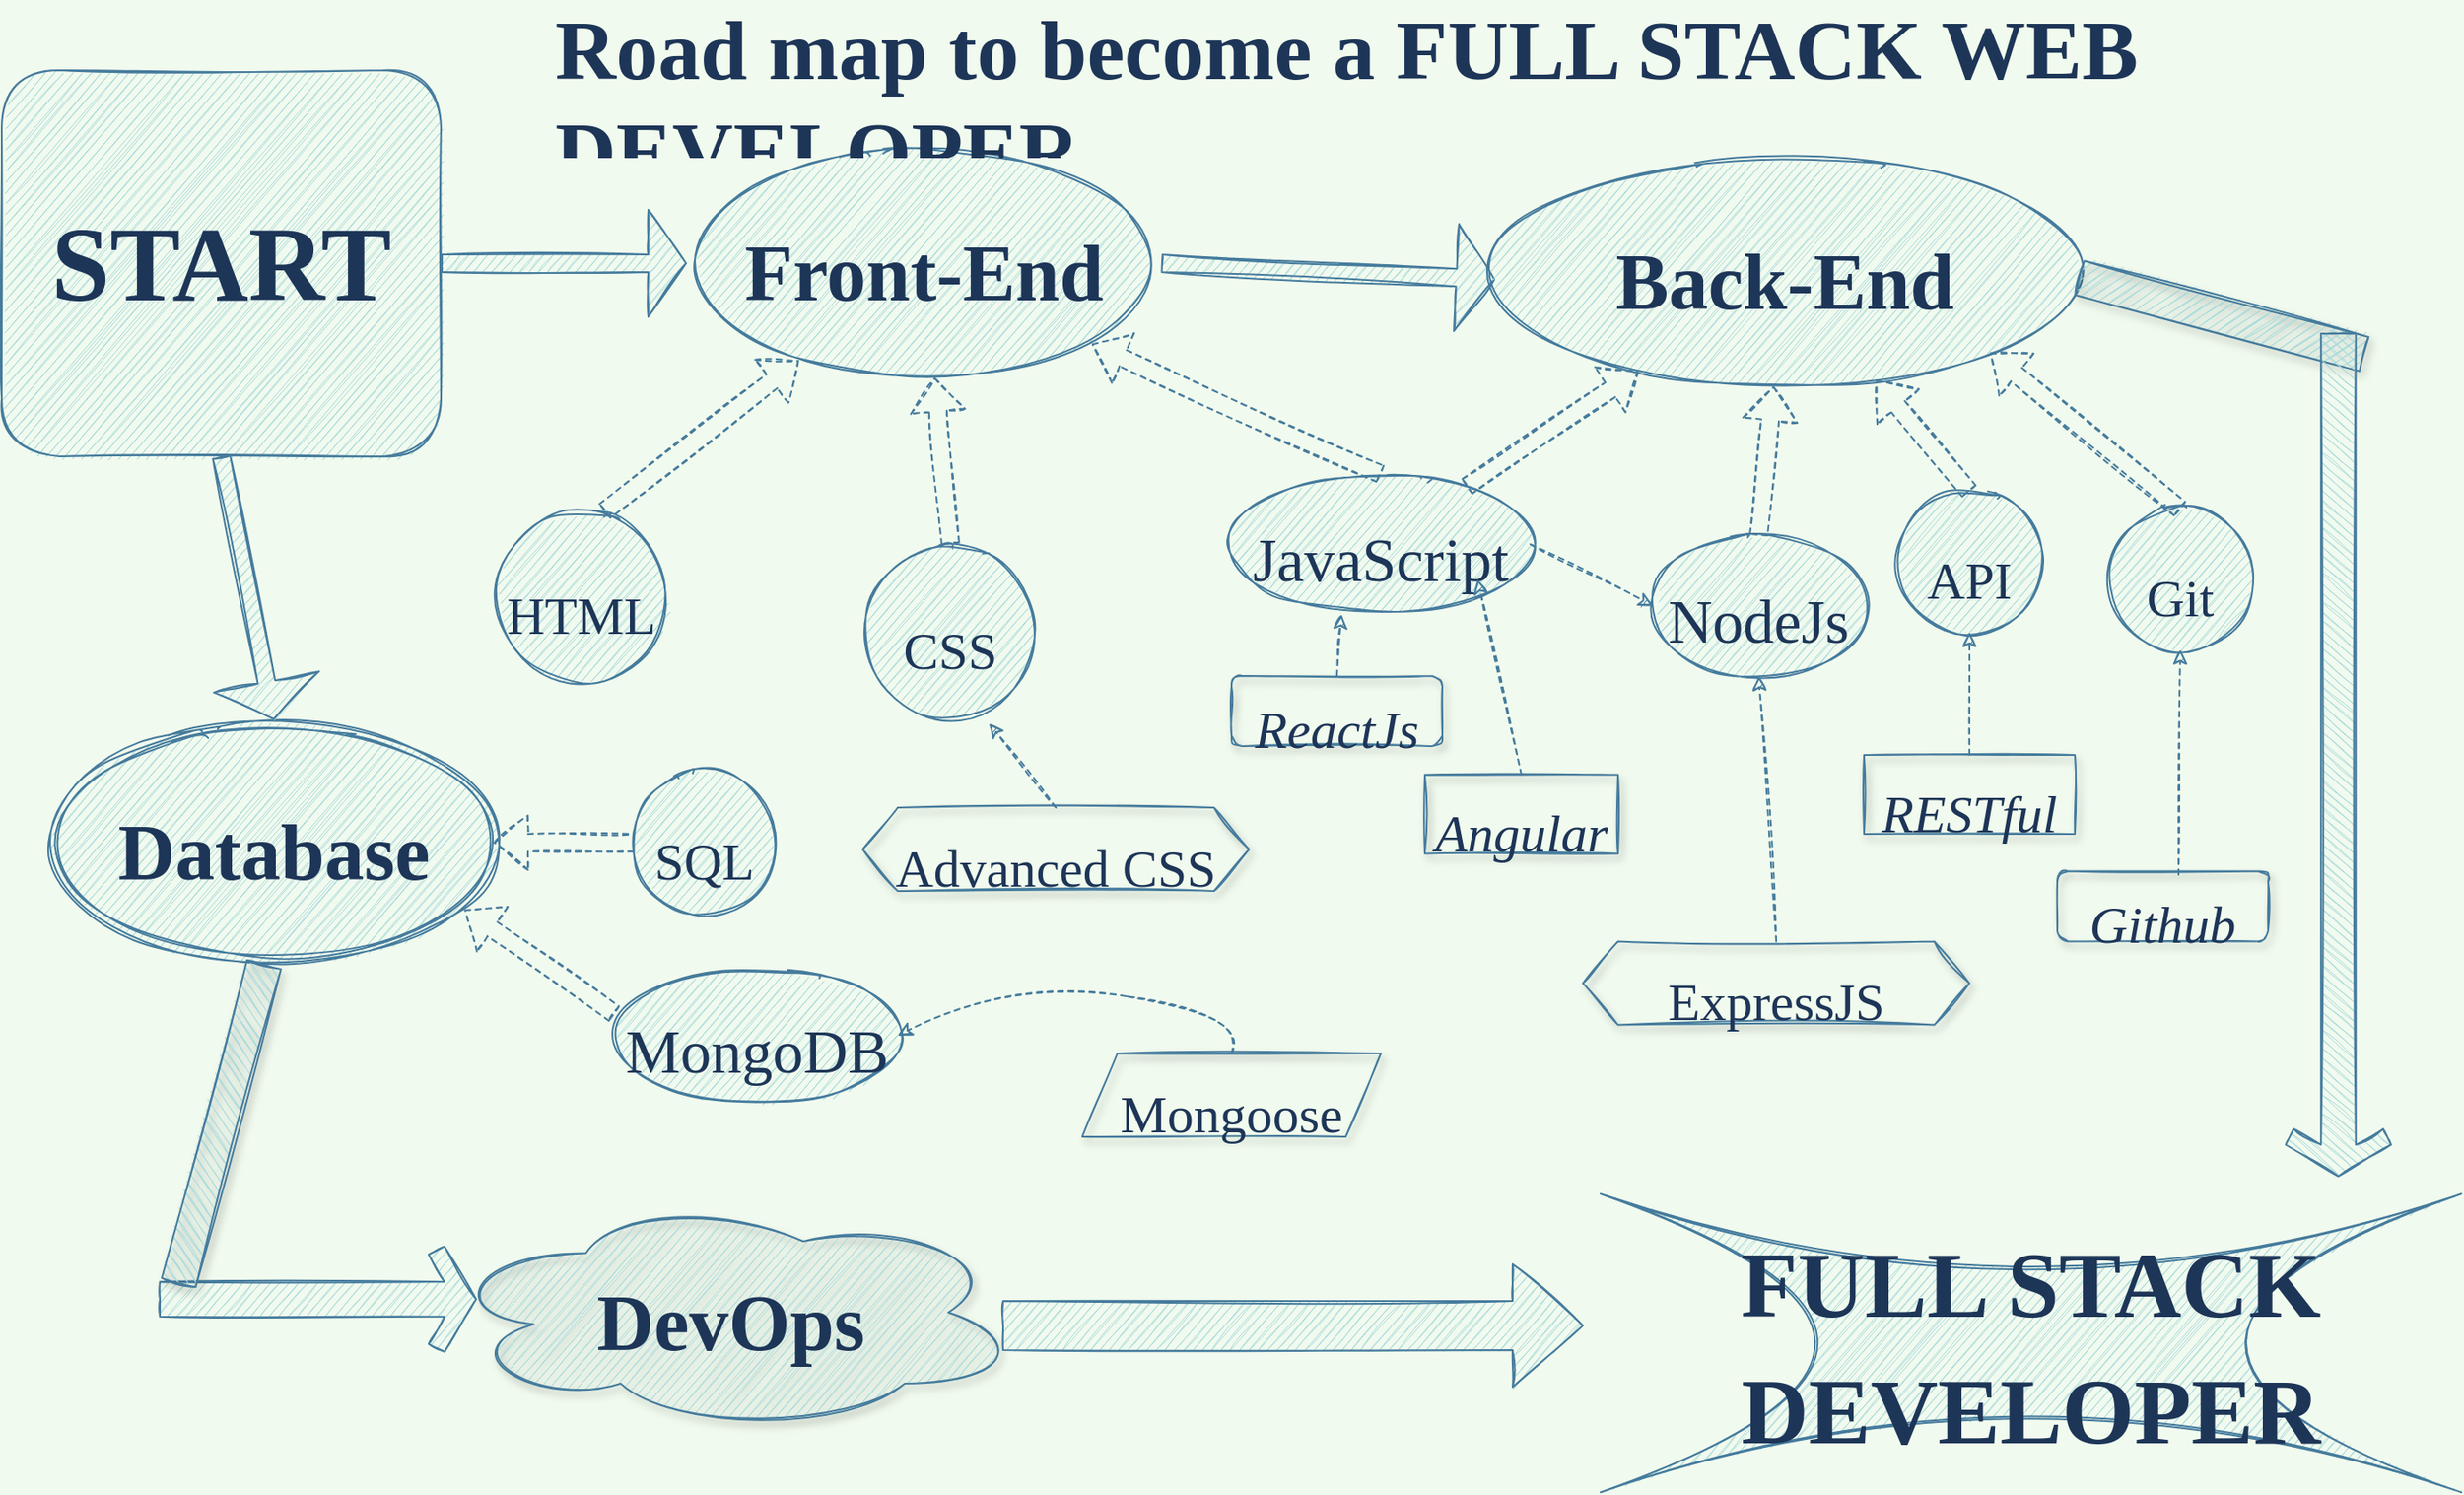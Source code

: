 <mxfile version="14.1.3" type="github">
  <diagram id="CsrqnA929PZ32z1xLhLB" name="Page-1">
    <mxGraphModel dx="1488" dy="898" grid="1" gridSize="10" guides="1" tooltips="1" connect="1" arrows="1" fold="1" page="1" pageScale="1" pageWidth="1400" pageHeight="850" background="#F1FAEE" math="0" shadow="0">
      <root>
        <mxCell id="0" />
        <mxCell id="1" parent="0" />
        <mxCell id="RULEtSPXPsWNLCoPCkr5-1" value="&lt;font style=&quot;font-size: 60px;&quot;&gt;&lt;b style=&quot;font-size: 60px;&quot;&gt;START&lt;/b&gt;&lt;/font&gt;" style="rounded=1;whiteSpace=wrap;html=1;sketch=1;fontFamily=Cabin Sketch;fontSource=https%3A%2F%2Ffonts.googleapis.com%2Fcss%3Ffamily%3DCabin%2BSketch;fontSize=60;fillColor=#A8DADC;strokeColor=#457B9D;fontColor=#1D3557;" parent="1" vertex="1">
          <mxGeometry y="40" width="250" height="220" as="geometry" />
        </mxCell>
        <mxCell id="RULEtSPXPsWNLCoPCkr5-3" value="&lt;font style=&quot;font-size: 30px&quot;&gt;HTML&lt;/font&gt;" style="ellipse;whiteSpace=wrap;html=1;aspect=fixed;sketch=1;fontFamily=Cabin Sketch;fontSource=https%3A%2F%2Ffonts.googleapis.com%2Fcss%3Ffamily%3DCabin%2BSketch;fontSize=60;fillColor=#A8DADC;strokeColor=#457B9D;fontColor=#1D3557;" parent="1" vertex="1">
          <mxGeometry x="280" y="290" width="100" height="100" as="geometry" />
        </mxCell>
        <mxCell id="RULEtSPXPsWNLCoPCkr5-4" value="&lt;font style=&quot;font-size: 30px&quot;&gt;CSS&lt;/font&gt;" style="ellipse;whiteSpace=wrap;html=1;aspect=fixed;sketch=1;fontFamily=Cabin Sketch;fontSource=https%3A%2F%2Ffonts.googleapis.com%2Fcss%3Ffamily%3DCabin%2BSketch;fontSize=60;fillColor=#A8DADC;strokeColor=#457B9D;fontColor=#1D3557;" parent="1" vertex="1">
          <mxGeometry x="490" y="310" width="100" height="100" as="geometry" />
        </mxCell>
        <mxCell id="RULEtSPXPsWNLCoPCkr5-5" value="&lt;font style=&quot;font-size: 45px&quot;&gt;Front-End&lt;/font&gt;" style="ellipse;whiteSpace=wrap;html=1;sketch=1;fontFamily=Cabin Sketch;fontSource=https%3A%2F%2Ffonts.googleapis.com%2Fcss%3Ffamily%3DCabin%2BSketch;fontSize=60;fontStyle=1;fillColor=#A8DADC;strokeColor=#457B9D;fontColor=#1D3557;" parent="1" vertex="1">
          <mxGeometry x="390" y="85" width="270" height="130" as="geometry" />
        </mxCell>
        <mxCell id="RULEtSPXPsWNLCoPCkr5-9" value="" style="shape=flexArrow;endArrow=classic;html=1;fontFamily=Cabin Sketch;fontSource=https%3A%2F%2Ffonts.googleapis.com%2Fcss%3Ffamily%3DCabin%2BSketch;fontSize=60;exitX=0.629;exitY=0.013;exitDx=0;exitDy=0;exitPerimeter=0;sketch=1;rounded=0;dashed=1;strokeColor=#457B9D;fontColor=#1D3557;labelBackgroundColor=#F1FAEE;" parent="1" source="RULEtSPXPsWNLCoPCkr5-3" target="RULEtSPXPsWNLCoPCkr5-5" edge="1">
          <mxGeometry width="50" height="50" relative="1" as="geometry">
            <mxPoint x="390" y="230" as="sourcePoint" />
            <mxPoint x="440" y="180" as="targetPoint" />
          </mxGeometry>
        </mxCell>
        <mxCell id="RULEtSPXPsWNLCoPCkr5-10" value="" style="shape=flexArrow;endArrow=classic;html=1;fontFamily=Cabin Sketch;fontSource=https%3A%2F%2Ffonts.googleapis.com%2Fcss%3Ffamily%3DCabin%2BSketch;fontSize=60;sketch=1;rounded=0;exitX=0.5;exitY=0;exitDx=0;exitDy=0;dashed=1;strokeColor=#457B9D;fontColor=#1D3557;labelBackgroundColor=#F1FAEE;" parent="1" source="RULEtSPXPsWNLCoPCkr5-4" target="RULEtSPXPsWNLCoPCkr5-5" edge="1">
          <mxGeometry width="50" height="50" relative="1" as="geometry">
            <mxPoint x="680" y="240" as="sourcePoint" />
            <mxPoint x="730" y="190" as="targetPoint" />
          </mxGeometry>
        </mxCell>
        <mxCell id="RULEtSPXPsWNLCoPCkr5-11" value="" style="shape=flexArrow;endArrow=classic;html=1;fontFamily=Cabin Sketch;fontSource=https%3A%2F%2Ffonts.googleapis.com%2Fcss%3Ffamily%3DCabin%2BSketch;fontSize=60;sketch=1;rounded=0;entryX=0;entryY=0.5;entryDx=0;entryDy=0;endWidth=50;endSize=6.833;fillColor=#A8DADC;strokeColor=#457B9D;fontColor=#1D3557;labelBackgroundColor=#F1FAEE;exitX=1;exitY=0.5;exitDx=0;exitDy=0;" parent="1" source="RULEtSPXPsWNLCoPCkr5-1" target="RULEtSPXPsWNLCoPCkr5-5" edge="1">
          <mxGeometry width="50" height="50" relative="1" as="geometry">
            <mxPoint x="250" y="100" as="sourcePoint" />
            <mxPoint x="300" y="50" as="targetPoint" />
          </mxGeometry>
        </mxCell>
        <mxCell id="RULEtSPXPsWNLCoPCkr5-13" value="&lt;font style=&quot;font-size: 35px&quot;&gt;JavaScript&lt;/font&gt;" style="ellipse;whiteSpace=wrap;html=1;sketch=1;fontFamily=Cabin Sketch;fontSource=https%3A%2F%2Ffonts.googleapis.com%2Fcss%3Ffamily%3DCabin%2BSketch;fontSize=60;fillColor=#A8DADC;strokeColor=#457B9D;fontColor=#1D3557;" parent="1" vertex="1">
          <mxGeometry x="700" y="270" width="170" height="80" as="geometry" />
        </mxCell>
        <mxCell id="RULEtSPXPsWNLCoPCkr5-14" value="" style="shape=flexArrow;endArrow=classic;html=1;fontFamily=Cabin Sketch;fontSource=https%3A%2F%2Ffonts.googleapis.com%2Fcss%3Ffamily%3DCabin%2BSketch;fontSize=60;entryX=1;entryY=1;entryDx=0;entryDy=0;rounded=0;sketch=1;exitX=0.5;exitY=0;exitDx=0;exitDy=0;dashed=1;strokeColor=#457B9D;fontColor=#1D3557;labelBackgroundColor=#F1FAEE;" parent="1" source="RULEtSPXPsWNLCoPCkr5-13" target="RULEtSPXPsWNLCoPCkr5-5" edge="1">
          <mxGeometry width="50" height="50" relative="1" as="geometry">
            <mxPoint x="840" y="270" as="sourcePoint" />
            <mxPoint x="910" y="220" as="targetPoint" />
          </mxGeometry>
        </mxCell>
        <mxCell id="RULEtSPXPsWNLCoPCkr5-15" value="" style="shape=flexArrow;endArrow=classic;html=1;fontFamily=Cabin Sketch;fontSource=https%3A%2F%2Ffonts.googleapis.com%2Fcss%3Ffamily%3DCabin%2BSketch;fontSize=60;sketch=1;rounded=0;endWidth=50;endSize=6.833;entryX=0;entryY=0.532;entryDx=0;entryDy=0;entryPerimeter=0;exitX=1;exitY=0.5;exitDx=0;exitDy=0;fillColor=#A8DADC;strokeColor=#457B9D;fontColor=#1D3557;labelBackgroundColor=#F1FAEE;" parent="1" source="RULEtSPXPsWNLCoPCkr5-5" target="RULEtSPXPsWNLCoPCkr5-16" edge="1">
          <mxGeometry width="50" height="50" relative="1" as="geometry">
            <mxPoint x="750" y="99" as="sourcePoint" />
            <mxPoint x="970" y="90" as="targetPoint" />
          </mxGeometry>
        </mxCell>
        <mxCell id="RULEtSPXPsWNLCoPCkr5-16" value="&lt;font style=&quot;font-size: 45px&quot;&gt;&lt;b&gt;Back-End&lt;/b&gt;&lt;/font&gt;" style="ellipse;whiteSpace=wrap;html=1;sketch=1;fontFamily=Cabin Sketch;fontSource=https%3A%2F%2Ffonts.googleapis.com%2Fcss%3Ffamily%3DCabin%2BSketch;fontSize=60;fillColor=#A8DADC;strokeColor=#457B9D;fontColor=#1D3557;" parent="1" vertex="1">
          <mxGeometry x="850" y="90" width="330" height="130" as="geometry" />
        </mxCell>
        <mxCell id="RULEtSPXPsWNLCoPCkr5-17" value="" style="shape=flexArrow;endArrow=classic;html=1;fontFamily=Cabin Sketch;fontSource=https%3A%2F%2Ffonts.googleapis.com%2Fcss%3Ffamily%3DCabin%2BSketch;fontSize=60;rounded=0;sketch=1;dashed=1;strokeColor=#457B9D;fontColor=#1D3557;labelBackgroundColor=#F1FAEE;" parent="1" source="RULEtSPXPsWNLCoPCkr5-13" target="RULEtSPXPsWNLCoPCkr5-16" edge="1">
          <mxGeometry width="50" height="50" relative="1" as="geometry">
            <mxPoint x="1026.61" y="264.04" as="sourcePoint" />
            <mxPoint x="889.998" y="140.002" as="targetPoint" />
          </mxGeometry>
        </mxCell>
        <mxCell id="RULEtSPXPsWNLCoPCkr5-18" value="&lt;font style=&quot;font-size: 35px&quot;&gt;NodeJs&lt;/font&gt;" style="ellipse;whiteSpace=wrap;html=1;sketch=1;fontFamily=Cabin Sketch;fontSource=https%3A%2F%2Ffonts.googleapis.com%2Fcss%3Ffamily%3DCabin%2BSketch;fontSize=60;fillColor=#A8DADC;strokeColor=#457B9D;fontColor=#1D3557;" parent="1" vertex="1">
          <mxGeometry x="940" y="305" width="120" height="80" as="geometry" />
        </mxCell>
        <mxCell id="RULEtSPXPsWNLCoPCkr5-19" value="" style="endArrow=classic;html=1;fontFamily=Cabin Sketch;fontSource=https%3A%2F%2Ffonts.googleapis.com%2Fcss%3Ffamily%3DCabin%2BSketch;fontSize=60;entryX=0;entryY=0.5;entryDx=0;entryDy=0;sketch=1;dashed=1;exitX=1;exitY=0.5;exitDx=0;exitDy=0;strokeColor=#457B9D;fontColor=#1D3557;labelBackgroundColor=#F1FAEE;" parent="1" source="RULEtSPXPsWNLCoPCkr5-13" target="RULEtSPXPsWNLCoPCkr5-18" edge="1">
          <mxGeometry width="50" height="50" relative="1" as="geometry">
            <mxPoint x="930" y="310" as="sourcePoint" />
            <mxPoint x="980" y="260" as="targetPoint" />
          </mxGeometry>
        </mxCell>
        <mxCell id="RULEtSPXPsWNLCoPCkr5-20" value="" style="shape=flexArrow;endArrow=classic;html=1;fontFamily=Cabin Sketch;fontSource=https%3A%2F%2Ffonts.googleapis.com%2Fcss%3Ffamily%3DCabin%2BSketch;fontSize=60;sketch=1;rounded=0;exitX=0.5;exitY=0;exitDx=0;exitDy=0;dashed=1;strokeColor=#457B9D;fontColor=#1D3557;labelBackgroundColor=#F1FAEE;" parent="1" source="RULEtSPXPsWNLCoPCkr5-18" target="RULEtSPXPsWNLCoPCkr5-16" edge="1">
          <mxGeometry width="50" height="50" relative="1" as="geometry">
            <mxPoint x="1120" y="270" as="sourcePoint" />
            <mxPoint x="1105.793" y="184.757" as="targetPoint" />
          </mxGeometry>
        </mxCell>
        <mxCell id="RULEtSPXPsWNLCoPCkr5-22" value="&lt;font style=&quot;font-size: 30px&quot;&gt;API&lt;/font&gt;" style="ellipse;whiteSpace=wrap;html=1;aspect=fixed;sketch=1;fontFamily=Cabin Sketch;fontSource=https%3A%2F%2Ffonts.googleapis.com%2Fcss%3Ffamily%3DCabin%2BSketch;fontSize=60;fillColor=#A8DADC;strokeColor=#457B9D;fontColor=#1D3557;" parent="1" vertex="1">
          <mxGeometry x="1080" y="280" width="80" height="80" as="geometry" />
        </mxCell>
        <mxCell id="RULEtSPXPsWNLCoPCkr5-23" value="" style="shape=flexArrow;endArrow=classic;html=1;fontFamily=Cabin Sketch;fontSource=https%3A%2F%2Ffonts.googleapis.com%2Fcss%3Ffamily%3DCabin%2BSketch;fontSize=60;sketch=1;rounded=0;exitX=0.5;exitY=0;exitDx=0;exitDy=0;dashed=1;strokeColor=#457B9D;fontColor=#1D3557;labelBackgroundColor=#F1FAEE;" parent="1" source="RULEtSPXPsWNLCoPCkr5-22" target="RULEtSPXPsWNLCoPCkr5-16" edge="1">
          <mxGeometry width="50" height="50" relative="1" as="geometry">
            <mxPoint x="1191.53" y="270" as="sourcePoint" />
            <mxPoint x="1140" y="150" as="targetPoint" />
          </mxGeometry>
        </mxCell>
        <mxCell id="RULEtSPXPsWNLCoPCkr5-24" value="&lt;font style=&quot;font-size: 30px&quot;&gt;Git&lt;/font&gt;" style="ellipse;whiteSpace=wrap;html=1;aspect=fixed;sketch=1;fontFamily=Cabin Sketch;fontSource=https%3A%2F%2Ffonts.googleapis.com%2Fcss%3Ffamily%3DCabin%2BSketch;fontSize=60;fillColor=#A8DADC;strokeColor=#457B9D;fontColor=#1D3557;" parent="1" vertex="1">
          <mxGeometry x="1200" y="290" width="80" height="80" as="geometry" />
        </mxCell>
        <mxCell id="RULEtSPXPsWNLCoPCkr5-25" value="" style="shape=flexArrow;endArrow=classic;html=1;fontFamily=Cabin Sketch;fontSource=https%3A%2F%2Ffonts.googleapis.com%2Fcss%3Ffamily%3DCabin%2BSketch;fontSize=60;entryX=1;entryY=1;entryDx=0;entryDy=0;rounded=0;sketch=1;exitX=0.5;exitY=0;exitDx=0;exitDy=0;dashed=1;strokeColor=#457B9D;fontColor=#1D3557;labelBackgroundColor=#F1FAEE;" parent="1" source="RULEtSPXPsWNLCoPCkr5-24" target="RULEtSPXPsWNLCoPCkr5-16" edge="1">
          <mxGeometry width="50" height="50" relative="1" as="geometry">
            <mxPoint x="1280" y="264" as="sourcePoint" />
            <mxPoint x="1129.999" y="140.002" as="targetPoint" />
          </mxGeometry>
        </mxCell>
        <mxCell id="RULEtSPXPsWNLCoPCkr5-30" value="&lt;b&gt;&lt;font style=&quot;font-size: 53px&quot; face=&quot;Nerko One&quot; data-font-src=&quot;https://fonts.googleapis.com/css?family=Nerko+One&quot;&gt;FULL STACK DEVELOPER&lt;/font&gt;&lt;/b&gt;" style="shape=switch;whiteSpace=wrap;html=1;sketch=1;fontFamily=Cabin Sketch;fontSource=https%3A%2F%2Ffonts.googleapis.com%2Fcss%3Ffamily%3DCabin%2BSketch;fontSize=60;fillColor=#A8DADC;strokeColor=#457B9D;fontColor=#1D3557;" parent="1" vertex="1">
          <mxGeometry x="910" y="680" width="490" height="170" as="geometry" />
        </mxCell>
        <mxCell id="RULEtSPXPsWNLCoPCkr5-31" value="&lt;font style=&quot;font-size: 45px&quot;&gt;&lt;b&gt;Database&lt;/b&gt;&lt;/font&gt;" style="ellipse;shape=doubleEllipse;whiteSpace=wrap;html=1;sketch=1;fontFamily=Cabin Sketch;fontSource=https%3A%2F%2Ffonts.googleapis.com%2Fcss%3Ffamily%3DCabin%2BSketch;fontSize=60;fillColor=#A8DADC;strokeColor=#457B9D;fontColor=#1D3557;" parent="1" vertex="1">
          <mxGeometry x="30" y="410" width="250" height="140" as="geometry" />
        </mxCell>
        <mxCell id="RULEtSPXPsWNLCoPCkr5-36" value="" style="shape=flexArrow;endArrow=classic;html=1;fontFamily=Cabin Sketch;fontSource=https%3A%2F%2Ffonts.googleapis.com%2Fcss%3Ffamily%3DCabin%2BSketch;fontSize=60;sketch=1;rounded=0;entryX=0.5;entryY=0;entryDx=0;entryDy=0;endWidth=50;endSize=6.833;exitX=0.5;exitY=1;exitDx=0;exitDy=0;fillColor=#A8DADC;strokeColor=#457B9D;fontColor=#1D3557;labelBackgroundColor=#F1FAEE;" parent="1" source="RULEtSPXPsWNLCoPCkr5-1" target="RULEtSPXPsWNLCoPCkr5-31" edge="1">
          <mxGeometry width="50" height="50" relative="1" as="geometry">
            <mxPoint x="110" y="250" as="sourcePoint" />
            <mxPoint x="260" y="215" as="targetPoint" />
          </mxGeometry>
        </mxCell>
        <mxCell id="RULEtSPXPsWNLCoPCkr5-39" value="" style="shape=flexArrow;endArrow=classic;html=1;dashed=1;fontFamily=Cabin Sketch;fontSource=https%3A%2F%2Ffonts.googleapis.com%2Fcss%3Ffamily%3DCabin%2BSketch;fontSize=60;sketch=1;strokeColor=#457B9D;fontColor=#1D3557;labelBackgroundColor=#F1FAEE;exitX=0;exitY=0.5;exitDx=0;exitDy=0;entryX=1;entryY=0.5;entryDx=0;entryDy=0;" parent="1" source="RULEtSPXPsWNLCoPCkr5-40" target="RULEtSPXPsWNLCoPCkr5-31" edge="1">
          <mxGeometry width="50" height="50" relative="1" as="geometry">
            <mxPoint x="410" y="500" as="sourcePoint" />
            <mxPoint x="330" y="430" as="targetPoint" />
          </mxGeometry>
        </mxCell>
        <mxCell id="RULEtSPXPsWNLCoPCkr5-40" value="&lt;font style=&quot;font-size: 30px&quot;&gt;SQL&lt;/font&gt;" style="ellipse;whiteSpace=wrap;html=1;aspect=fixed;sketch=1;fontFamily=Cabin Sketch;fontSource=https%3A%2F%2Ffonts.googleapis.com%2Fcss%3Ffamily%3DCabin%2BSketch;fontSize=60;fillColor=#A8DADC;strokeColor=#457B9D;fontColor=#1D3557;" parent="1" vertex="1">
          <mxGeometry x="360" y="440" width="80" height="80" as="geometry" />
        </mxCell>
        <mxCell id="RULEtSPXPsWNLCoPCkr5-42" value="&lt;font style=&quot;font-size: 35px&quot;&gt;MongoDB&lt;/font&gt;" style="ellipse;whiteSpace=wrap;html=1;sketch=1;fontFamily=Cabin Sketch;fontSource=https%3A%2F%2Ffonts.googleapis.com%2Fcss%3Ffamily%3DCabin%2BSketch;fontSize=60;fillColor=#A8DADC;strokeColor=#457B9D;fontColor=#1D3557;" parent="1" vertex="1">
          <mxGeometry x="350" y="550" width="160" height="80" as="geometry" />
        </mxCell>
        <mxCell id="RULEtSPXPsWNLCoPCkr5-43" value="" style="shape=flexArrow;endArrow=classic;html=1;dashed=1;fontFamily=Cabin Sketch;fontSource=https%3A%2F%2Ffonts.googleapis.com%2Fcss%3Ffamily%3DCabin%2BSketch;fontSize=60;sketch=1;strokeColor=#457B9D;fontColor=#1D3557;labelBackgroundColor=#F1FAEE;exitX=-0.007;exitY=0.345;exitDx=0;exitDy=0;exitPerimeter=0;entryX=0.933;entryY=0.772;entryDx=0;entryDy=0;entryPerimeter=0;" parent="1" target="RULEtSPXPsWNLCoPCkr5-31" edge="1" source="RULEtSPXPsWNLCoPCkr5-42">
          <mxGeometry width="50" height="50" relative="1" as="geometry">
            <mxPoint x="280" y="502" as="sourcePoint" />
            <mxPoint x="290" y="600" as="targetPoint" />
          </mxGeometry>
        </mxCell>
        <mxCell id="RULEtSPXPsWNLCoPCkr5-45" value="&lt;font style=&quot;font-size: 45px&quot;&gt;&lt;b&gt;DevOps&lt;/b&gt;&lt;/font&gt;" style="ellipse;shape=cloud;whiteSpace=wrap;html=1;shadow=1;sketch=1;fontFamily=Cabin Sketch;fontSource=https%3A%2F%2Ffonts.googleapis.com%2Fcss%3Ffamily%3DCabin%2BSketch;fontSize=60;strokeColor=#457B9D;fontColor=#1D3557;fillColor=#A8DADC;" parent="1" vertex="1">
          <mxGeometry x="250" y="680" width="330" height="135" as="geometry" />
        </mxCell>
        <mxCell id="RULEtSPXPsWNLCoPCkr5-48" value="" style="html=1;shadow=0;dashed=0;align=center;verticalAlign=middle;shape=mxgraph.arrows2.arrow;dy=0.6;dx=40;notch=0;sketch=1;fontFamily=Cabin Sketch;fontSource=https%3A%2F%2Ffonts.googleapis.com%2Fcss%3Ffamily%3DCabin%2BSketch;fontSize=60;fillColor=#A8DADC;strokeColor=#457B9D;fontColor=#1D3557;" parent="1" vertex="1">
          <mxGeometry x="570" y="720" width="330" height="70" as="geometry" />
        </mxCell>
        <mxCell id="RULEtSPXPsWNLCoPCkr5-49" value="" style="html=1;shadow=0;dashed=0;align=center;verticalAlign=middle;shape=mxgraph.arrows2.sharpArrow2;dy1=0.67;dx1=18;dx2=18;dy3=0.15;dx3=27;notch=0;sketch=1;fillColor=#A8DADC;fontFamily=Cabin Sketch;fontSource=https%3A%2F%2Ffonts.googleapis.com%2Fcss%3Ffamily%3DCabin%2BSketch;fontSize=60;strokeColor=#457B9D;fontColor=#1D3557;" parent="1" vertex="1">
          <mxGeometry x="90" y="710" width="180" height="60" as="geometry" />
        </mxCell>
        <mxCell id="RULEtSPXPsWNLCoPCkr5-51" value="" style="rounded=0;whiteSpace=wrap;html=1;shadow=1;sketch=1;fillColor=#A8DADC;fontFamily=Cabin Sketch;fontSource=https%3A%2F%2Ffonts.googleapis.com%2Fcss%3Ffamily%3DCabin%2BSketch;fontSize=60;rotation=105;strokeColor=#457B9D;fontColor=#1D3557;" parent="1" vertex="1">
          <mxGeometry x="31.25" y="630" width="187.5" height="20" as="geometry" />
        </mxCell>
        <mxCell id="RULEtSPXPsWNLCoPCkr5-53" value="" style="endArrow=classic;html=1;dashed=1;fillColor=#A8DADC;fontFamily=Cabin Sketch;fontSource=https%3A%2F%2Ffonts.googleapis.com%2Fcss%3Ffamily%3DCabin%2BSketch;fontSize=60;sketch=1;exitX=0.5;exitY=0;exitDx=0;exitDy=0;entryX=0.368;entryY=0.998;entryDx=0;entryDy=0;entryPerimeter=0;strokeColor=#457B9D;fontColor=#1D3557;labelBackgroundColor=#F1FAEE;" parent="1" source="RULEtSPXPsWNLCoPCkr5-56" target="RULEtSPXPsWNLCoPCkr5-13" edge="1">
          <mxGeometry width="50" height="50" relative="1" as="geometry">
            <mxPoint x="725" y="400" as="sourcePoint" />
            <mxPoint x="870" y="360" as="targetPoint" />
          </mxGeometry>
        </mxCell>
        <mxCell id="RULEtSPXPsWNLCoPCkr5-54" value="&lt;font style=&quot;font-size: 30px&quot;&gt;&lt;i&gt;Angular&lt;/i&gt;&lt;/font&gt;" style="rounded=0;whiteSpace=wrap;html=1;shadow=1;sketch=1;fontFamily=Cabin Sketch;fontSource=https%3A%2F%2Ffonts.googleapis.com%2Fcss%3Ffamily%3DCabin%2BSketch;fontSize=60;fillColor=none;strokeColor=#457B9D;fontColor=#1D3557;" parent="1" vertex="1">
          <mxGeometry x="810" y="441.25" width="110" height="45" as="geometry" />
        </mxCell>
        <mxCell id="RULEtSPXPsWNLCoPCkr5-55" value="" style="endArrow=classic;html=1;dashed=1;fillColor=#A8DADC;fontFamily=Cabin Sketch;fontSource=https%3A%2F%2Ffonts.googleapis.com%2Fcss%3Ffamily%3DCabin%2BSketch;fontSize=60;sketch=1;exitX=0.5;exitY=0;exitDx=0;exitDy=0;strokeColor=#457B9D;fontColor=#1D3557;labelBackgroundColor=#F1FAEE;" parent="1" source="RULEtSPXPsWNLCoPCkr5-54" edge="1">
          <mxGeometry width="50" height="50" relative="1" as="geometry">
            <mxPoint x="870" y="380" as="sourcePoint" />
            <mxPoint x="840" y="330" as="targetPoint" />
          </mxGeometry>
        </mxCell>
        <mxCell id="RULEtSPXPsWNLCoPCkr5-56" value="&lt;i style=&quot;font-size: 30px&quot;&gt;ReactJs&lt;/i&gt;" style="rounded=1;whiteSpace=wrap;html=1;shadow=1;sketch=1;fillColor=none;fontFamily=Cabin Sketch;fontSource=https%3A%2F%2Ffonts.googleapis.com%2Fcss%3Ffamily%3DCabin%2BSketch;fontSize=60;strokeColor=#457B9D;fontColor=#1D3557;" parent="1" vertex="1">
          <mxGeometry x="700" y="385" width="120" height="40" as="geometry" />
        </mxCell>
        <mxCell id="RULEtSPXPsWNLCoPCkr5-58" value="&lt;font style=&quot;font-size: 30px&quot;&gt;Advanced CSS&lt;/font&gt;" style="shape=hexagon;perimeter=hexagonPerimeter2;whiteSpace=wrap;html=1;fixedSize=1;shadow=1;sketch=1;fillColor=none;fontFamily=Cabin Sketch;fontSource=https%3A%2F%2Ffonts.googleapis.com%2Fcss%3Ffamily%3DCabin%2BSketch;fontSize=60;strokeColor=#457B9D;fontColor=#1D3557;" parent="1" vertex="1">
          <mxGeometry x="490" y="460" width="220" height="47.5" as="geometry" />
        </mxCell>
        <mxCell id="RULEtSPXPsWNLCoPCkr5-60" value="" style="endArrow=classic;html=1;dashed=1;fillColor=#A8DADC;fontFamily=Cabin Sketch;fontSource=https%3A%2F%2Ffonts.googleapis.com%2Fcss%3Ffamily%3DCabin%2BSketch;fontSize=60;entryX=0.72;entryY=1.02;entryDx=0;entryDy=0;sketch=1;exitX=0.5;exitY=0;exitDx=0;exitDy=0;strokeColor=#457B9D;fontColor=#1D3557;labelBackgroundColor=#F1FAEE;entryPerimeter=0;" parent="1" source="RULEtSPXPsWNLCoPCkr5-58" target="RULEtSPXPsWNLCoPCkr5-4" edge="1">
          <mxGeometry width="50" height="50" relative="1" as="geometry">
            <mxPoint x="630" y="440" as="sourcePoint" />
            <mxPoint x="680" y="390" as="targetPoint" />
          </mxGeometry>
        </mxCell>
        <mxCell id="RULEtSPXPsWNLCoPCkr5-61" value="&lt;font style=&quot;font-size: 30px&quot;&gt;ExpressJS&lt;/font&gt;" style="shape=hexagon;perimeter=hexagonPerimeter2;whiteSpace=wrap;html=1;fixedSize=1;shadow=1;sketch=1;fillColor=none;fontFamily=Cabin Sketch;fontSource=https%3A%2F%2Ffonts.googleapis.com%2Fcss%3Ffamily%3DCabin%2BSketch;fontSize=60;strokeColor=#457B9D;fontColor=#1D3557;" parent="1" vertex="1">
          <mxGeometry x="900" y="536.25" width="220" height="47.5" as="geometry" />
        </mxCell>
        <mxCell id="RULEtSPXPsWNLCoPCkr5-62" value="" style="endArrow=classic;html=1;dashed=1;fillColor=#A8DADC;fontFamily=Cabin Sketch;fontSource=https%3A%2F%2Ffonts.googleapis.com%2Fcss%3Ffamily%3DCabin%2BSketch;fontSize=60;entryX=0.5;entryY=1;entryDx=0;entryDy=0;sketch=1;exitX=0.5;exitY=0;exitDx=0;exitDy=0;strokeColor=#457B9D;fontColor=#1D3557;labelBackgroundColor=#F1FAEE;" parent="1" source="RULEtSPXPsWNLCoPCkr5-61" target="RULEtSPXPsWNLCoPCkr5-18" edge="1">
          <mxGeometry width="50" height="50" relative="1" as="geometry">
            <mxPoint x="1020" y="510" as="sourcePoint" />
            <mxPoint x="1030" y="410" as="targetPoint" />
          </mxGeometry>
        </mxCell>
        <mxCell id="RULEtSPXPsWNLCoPCkr5-63" value="&lt;font style=&quot;font-size: 30px&quot;&gt;&lt;i&gt;RESTful&lt;br&gt;&lt;/i&gt;&lt;/font&gt;" style="rounded=0;whiteSpace=wrap;html=1;shadow=1;sketch=1;fontFamily=Cabin Sketch;fontSource=https%3A%2F%2Ffonts.googleapis.com%2Fcss%3Ffamily%3DCabin%2BSketch;fontSize=60;fillColor=none;strokeColor=#457B9D;fontColor=#1D3557;" parent="1" vertex="1">
          <mxGeometry x="1060" y="430" width="120" height="45" as="geometry" />
        </mxCell>
        <mxCell id="RULEtSPXPsWNLCoPCkr5-64" value="" style="endArrow=classic;html=1;dashed=1;fillColor=#A8DADC;fontFamily=Cabin Sketch;fontSource=https%3A%2F%2Ffonts.googleapis.com%2Fcss%3Ffamily%3DCabin%2BSketch;fontSize=60;sketch=1;exitX=0.5;exitY=0;exitDx=0;exitDy=0;entryX=0.5;entryY=1;entryDx=0;entryDy=0;strokeColor=#457B9D;fontColor=#1D3557;labelBackgroundColor=#F1FAEE;" parent="1" source="RULEtSPXPsWNLCoPCkr5-63" target="RULEtSPXPsWNLCoPCkr5-22" edge="1">
          <mxGeometry width="50" height="50" relative="1" as="geometry">
            <mxPoint x="1120" y="385.16" as="sourcePoint" />
            <mxPoint x="1122.56" y="340.0" as="targetPoint" />
          </mxGeometry>
        </mxCell>
        <mxCell id="RULEtSPXPsWNLCoPCkr5-65" value="&lt;i style=&quot;font-size: 30px&quot;&gt;Github&lt;/i&gt;" style="rounded=1;whiteSpace=wrap;html=1;shadow=1;sketch=1;fillColor=none;fontFamily=Cabin Sketch;fontSource=https%3A%2F%2Ffonts.googleapis.com%2Fcss%3Ffamily%3DCabin%2BSketch;fontSize=60;strokeColor=#457B9D;fontColor=#1D3557;" parent="1" vertex="1">
          <mxGeometry x="1170" y="496.25" width="120" height="40" as="geometry" />
        </mxCell>
        <mxCell id="RULEtSPXPsWNLCoPCkr5-66" value="" style="endArrow=classic;html=1;dashed=1;fillColor=#A8DADC;fontFamily=Cabin Sketch;fontSource=https%3A%2F%2Ffonts.googleapis.com%2Fcss%3Ffamily%3DCabin%2BSketch;fontSize=60;sketch=1;exitX=0.575;exitY=0.05;exitDx=0;exitDy=0;exitPerimeter=0;strokeColor=#457B9D;fontColor=#1D3557;labelBackgroundColor=#F1FAEE;" parent="1" source="RULEtSPXPsWNLCoPCkr5-65" edge="1">
          <mxGeometry width="50" height="50" relative="1" as="geometry">
            <mxPoint x="1250" y="520" as="sourcePoint" />
            <mxPoint x="1240" y="370" as="targetPoint" />
          </mxGeometry>
        </mxCell>
        <mxCell id="RULEtSPXPsWNLCoPCkr5-67" value="&lt;font style=&quot;font-size: 30px&quot;&gt;Mongoose&lt;/font&gt;" style="shape=parallelogram;perimeter=parallelogramPerimeter;whiteSpace=wrap;html=1;fixedSize=1;shadow=1;sketch=1;fillColor=none;fontFamily=Cabin Sketch;fontSource=https%3A%2F%2Ffonts.googleapis.com%2Fcss%3Ffamily%3DCabin%2BSketch;fontSize=60;strokeColor=#457B9D;fontColor=#1D3557;" parent="1" vertex="1">
          <mxGeometry x="615" y="600" width="170" height="47.5" as="geometry" />
        </mxCell>
        <mxCell id="RULEtSPXPsWNLCoPCkr5-68" value="" style="curved=1;endArrow=classic;html=1;dashed=1;fillColor=#A8DADC;fontFamily=Cabin Sketch;fontSource=https%3A%2F%2Ffonts.googleapis.com%2Fcss%3Ffamily%3DCabin%2BSketch;fontSize=60;entryX=1;entryY=0.5;entryDx=0;entryDy=0;sketch=1;exitX=0.5;exitY=0;exitDx=0;exitDy=0;strokeColor=#457B9D;fontColor=#1D3557;labelBackgroundColor=#F1FAEE;" parent="1" source="RULEtSPXPsWNLCoPCkr5-67" target="RULEtSPXPsWNLCoPCkr5-42" edge="1">
          <mxGeometry width="50" height="50" relative="1" as="geometry">
            <mxPoint x="690" y="597.5" as="sourcePoint" />
            <mxPoint x="560" y="567.5" as="targetPoint" />
            <Array as="points">
              <mxPoint x="710" y="577.5" />
              <mxPoint x="570" y="557.5" />
            </Array>
          </mxGeometry>
        </mxCell>
        <mxCell id="RULEtSPXPsWNLCoPCkr5-73" value="&lt;font face=&quot;Londrina Sketch&quot; data-font-src=&quot;https://fonts.googleapis.com/css?family=Londrina+Sketch&quot; style=&quot;font-size: 48px&quot;&gt;&lt;b&gt;Road map to become a&amp;nbsp;&lt;span style=&quot;text-align: center&quot;&gt;&lt;font&gt;FULL STACK WEB DEVELOPER&lt;/font&gt;&lt;/span&gt;&lt;/b&gt;&lt;/font&gt;" style="text;html=1;strokeColor=none;fillColor=none;spacing=5;spacingTop=-20;whiteSpace=wrap;overflow=hidden;rounded=0;sketch=0;fontColor=#1D3557;" parent="1" vertex="1">
          <mxGeometry x="310" y="10" width="940" height="80" as="geometry" />
        </mxCell>
        <mxCell id="5UXTaZUjnU3X2tG4UIjb-1" value="" style="rounded=0;whiteSpace=wrap;html=1;shadow=1;sketch=1;fillColor=#A8DADC;fontFamily=Cabin Sketch;fontSource=https%3A%2F%2Ffonts.googleapis.com%2Fcss%3Ffamily%3DCabin%2BSketch;fontSize=60;rotation=-165;strokeColor=#457B9D;fontColor=#1D3557;" vertex="1" parent="1">
          <mxGeometry x="1180" y="170" width="167.5" height="20" as="geometry" />
        </mxCell>
        <mxCell id="5UXTaZUjnU3X2tG4UIjb-3" value="" style="html=1;shadow=0;dashed=0;align=center;verticalAlign=middle;shape=mxgraph.arrows2.sharpArrow2;dy1=0.67;dx1=18;dx2=18;dy3=0.15;dx3=27;notch=0;sketch=1;fillColor=#A8DADC;fontFamily=Cabin Sketch;fontSource=https%3A%2F%2Ffonts.googleapis.com%2Fcss%3Ffamily%3DCabin%2BSketch;fontSize=60;strokeColor=#457B9D;fontColor=#1D3557;rotation=90;" vertex="1" parent="1">
          <mxGeometry x="1090" y="400" width="480" height="60" as="geometry" />
        </mxCell>
      </root>
    </mxGraphModel>
  </diagram>
</mxfile>
